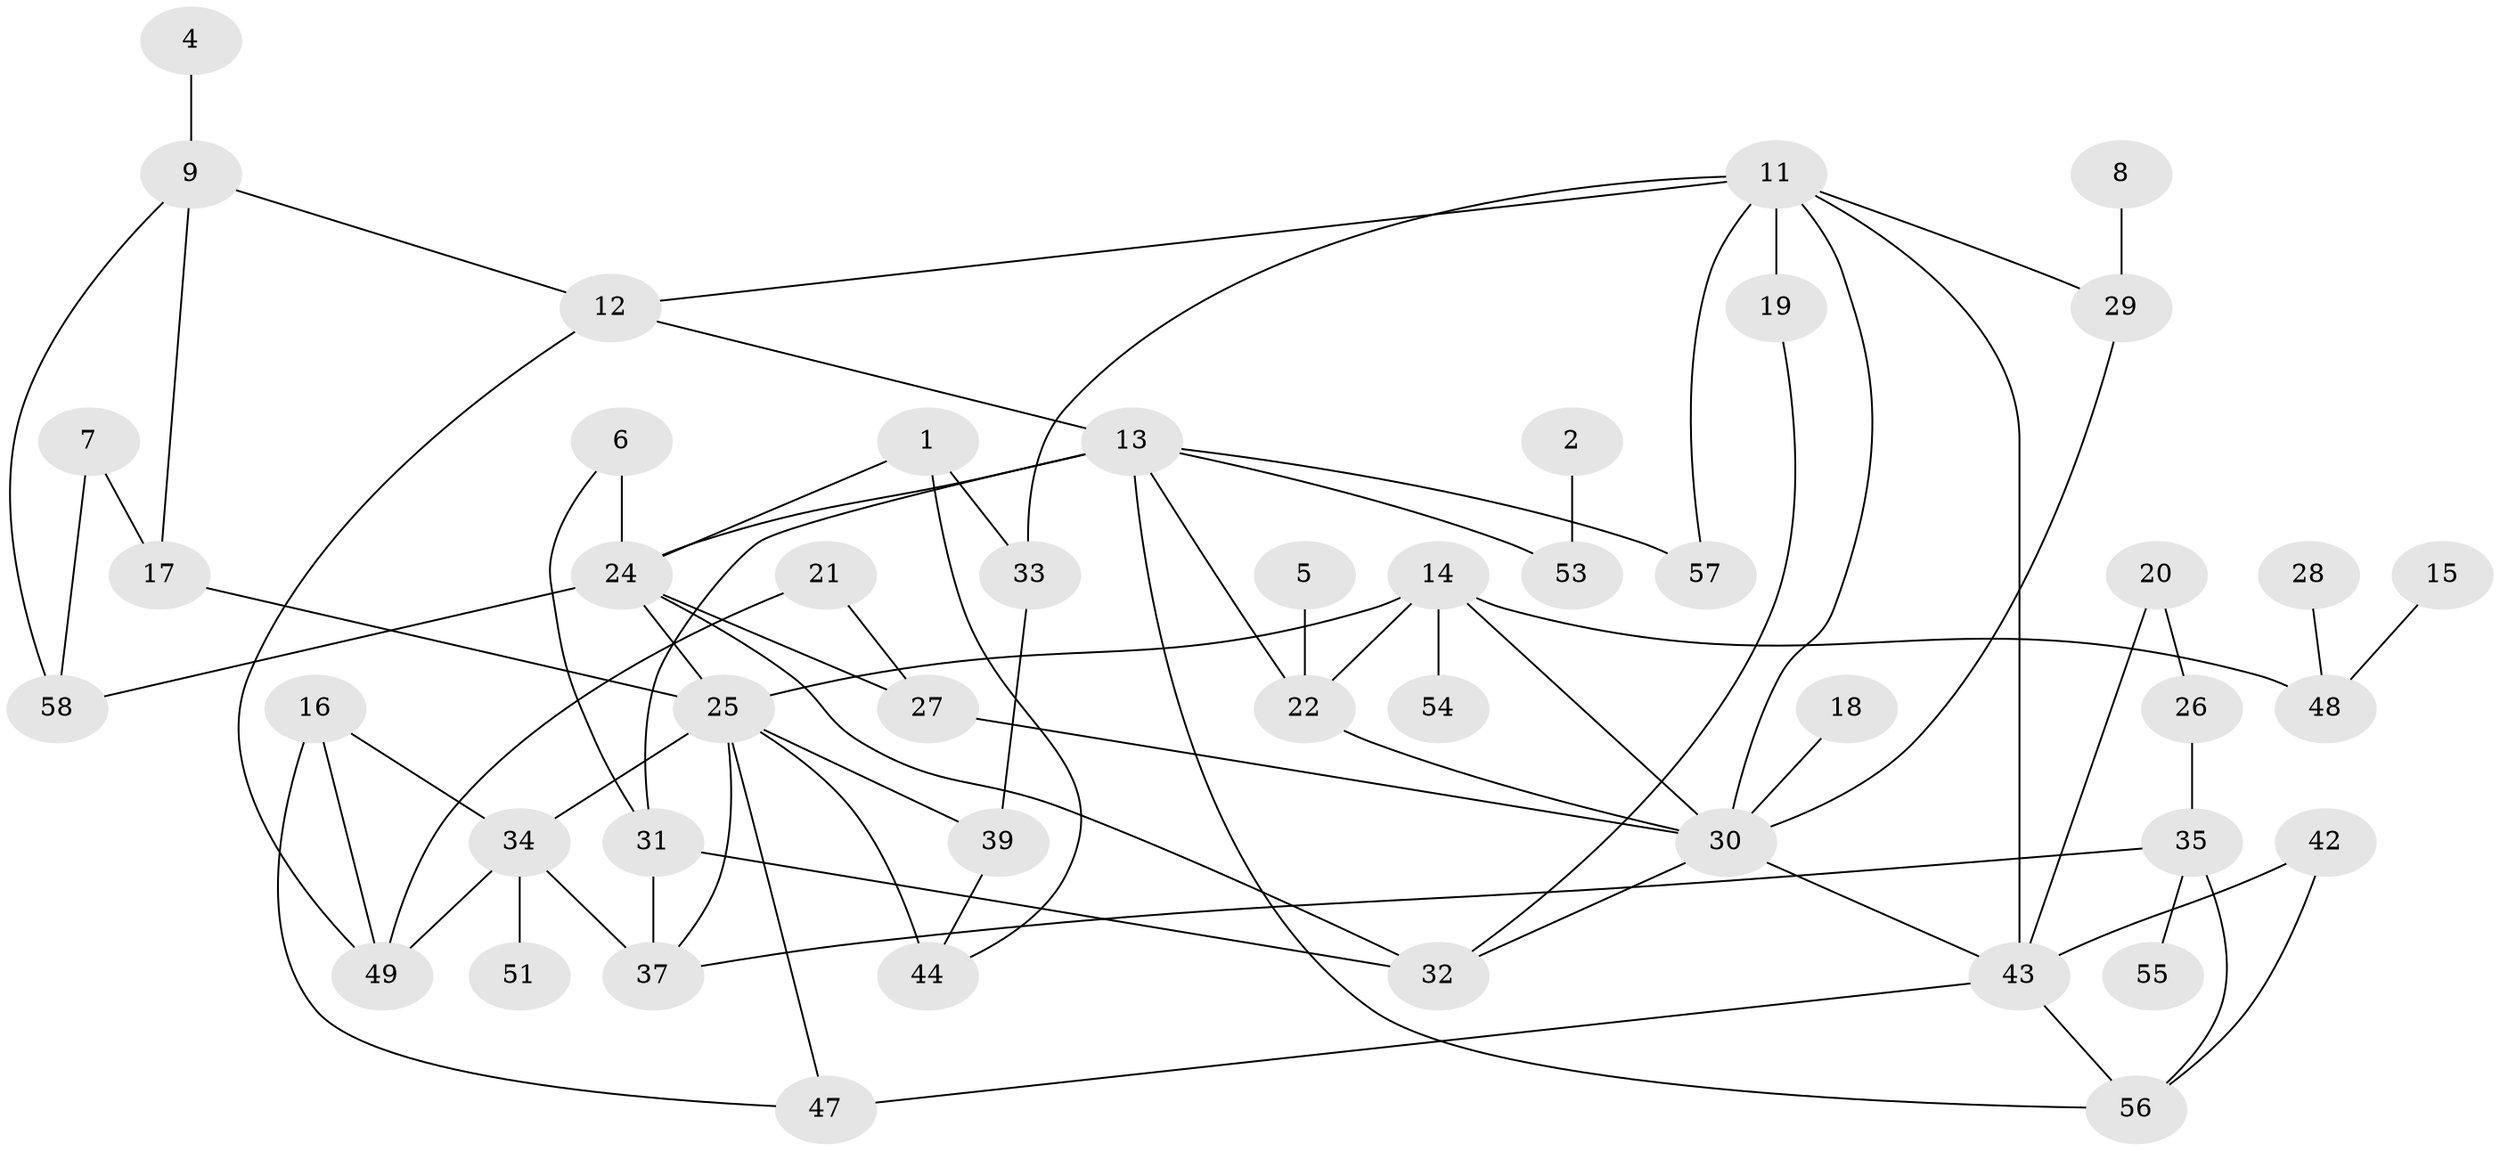 // original degree distribution, {4: 0.14782608695652175, 2: 0.24347826086956523, 0: 0.06956521739130435, 3: 0.21739130434782608, 1: 0.24347826086956523, 6: 0.034782608695652174, 5: 0.043478260869565216}
// Generated by graph-tools (version 1.1) at 2025/33/03/09/25 02:33:56]
// undirected, 47 vertices, 75 edges
graph export_dot {
graph [start="1"]
  node [color=gray90,style=filled];
  1;
  2;
  4;
  5;
  6;
  7;
  8;
  9;
  11;
  12;
  13;
  14;
  15;
  16;
  17;
  18;
  19;
  20;
  21;
  22;
  24;
  25;
  26;
  27;
  28;
  29;
  30;
  31;
  32;
  33;
  34;
  35;
  37;
  39;
  42;
  43;
  44;
  47;
  48;
  49;
  51;
  53;
  54;
  55;
  56;
  57;
  58;
  1 -- 24 [weight=1.0];
  1 -- 33 [weight=1.0];
  1 -- 44 [weight=1.0];
  2 -- 53 [weight=1.0];
  4 -- 9 [weight=2.0];
  5 -- 22 [weight=1.0];
  6 -- 24 [weight=2.0];
  6 -- 31 [weight=1.0];
  7 -- 17 [weight=1.0];
  7 -- 58 [weight=1.0];
  8 -- 29 [weight=1.0];
  9 -- 12 [weight=1.0];
  9 -- 17 [weight=1.0];
  9 -- 58 [weight=1.0];
  11 -- 12 [weight=1.0];
  11 -- 19 [weight=1.0];
  11 -- 29 [weight=1.0];
  11 -- 30 [weight=1.0];
  11 -- 33 [weight=1.0];
  11 -- 43 [weight=1.0];
  11 -- 57 [weight=1.0];
  12 -- 13 [weight=1.0];
  12 -- 49 [weight=1.0];
  13 -- 22 [weight=1.0];
  13 -- 24 [weight=1.0];
  13 -- 31 [weight=1.0];
  13 -- 53 [weight=1.0];
  13 -- 56 [weight=1.0];
  13 -- 57 [weight=1.0];
  14 -- 22 [weight=1.0];
  14 -- 25 [weight=1.0];
  14 -- 30 [weight=1.0];
  14 -- 48 [weight=1.0];
  14 -- 54 [weight=1.0];
  15 -- 48 [weight=1.0];
  16 -- 34 [weight=1.0];
  16 -- 47 [weight=1.0];
  16 -- 49 [weight=1.0];
  17 -- 25 [weight=1.0];
  18 -- 30 [weight=1.0];
  19 -- 32 [weight=1.0];
  20 -- 26 [weight=1.0];
  20 -- 43 [weight=1.0];
  21 -- 27 [weight=1.0];
  21 -- 49 [weight=1.0];
  22 -- 30 [weight=1.0];
  24 -- 25 [weight=2.0];
  24 -- 27 [weight=2.0];
  24 -- 32 [weight=1.0];
  24 -- 58 [weight=1.0];
  25 -- 34 [weight=1.0];
  25 -- 37 [weight=1.0];
  25 -- 39 [weight=1.0];
  25 -- 44 [weight=3.0];
  25 -- 47 [weight=1.0];
  26 -- 35 [weight=2.0];
  27 -- 30 [weight=1.0];
  28 -- 48 [weight=1.0];
  29 -- 30 [weight=1.0];
  30 -- 32 [weight=1.0];
  30 -- 43 [weight=1.0];
  31 -- 32 [weight=1.0];
  31 -- 37 [weight=2.0];
  33 -- 39 [weight=1.0];
  34 -- 37 [weight=1.0];
  34 -- 49 [weight=1.0];
  34 -- 51 [weight=1.0];
  35 -- 37 [weight=1.0];
  35 -- 55 [weight=1.0];
  35 -- 56 [weight=1.0];
  39 -- 44 [weight=1.0];
  42 -- 43 [weight=1.0];
  42 -- 56 [weight=1.0];
  43 -- 47 [weight=1.0];
  43 -- 56 [weight=1.0];
}

